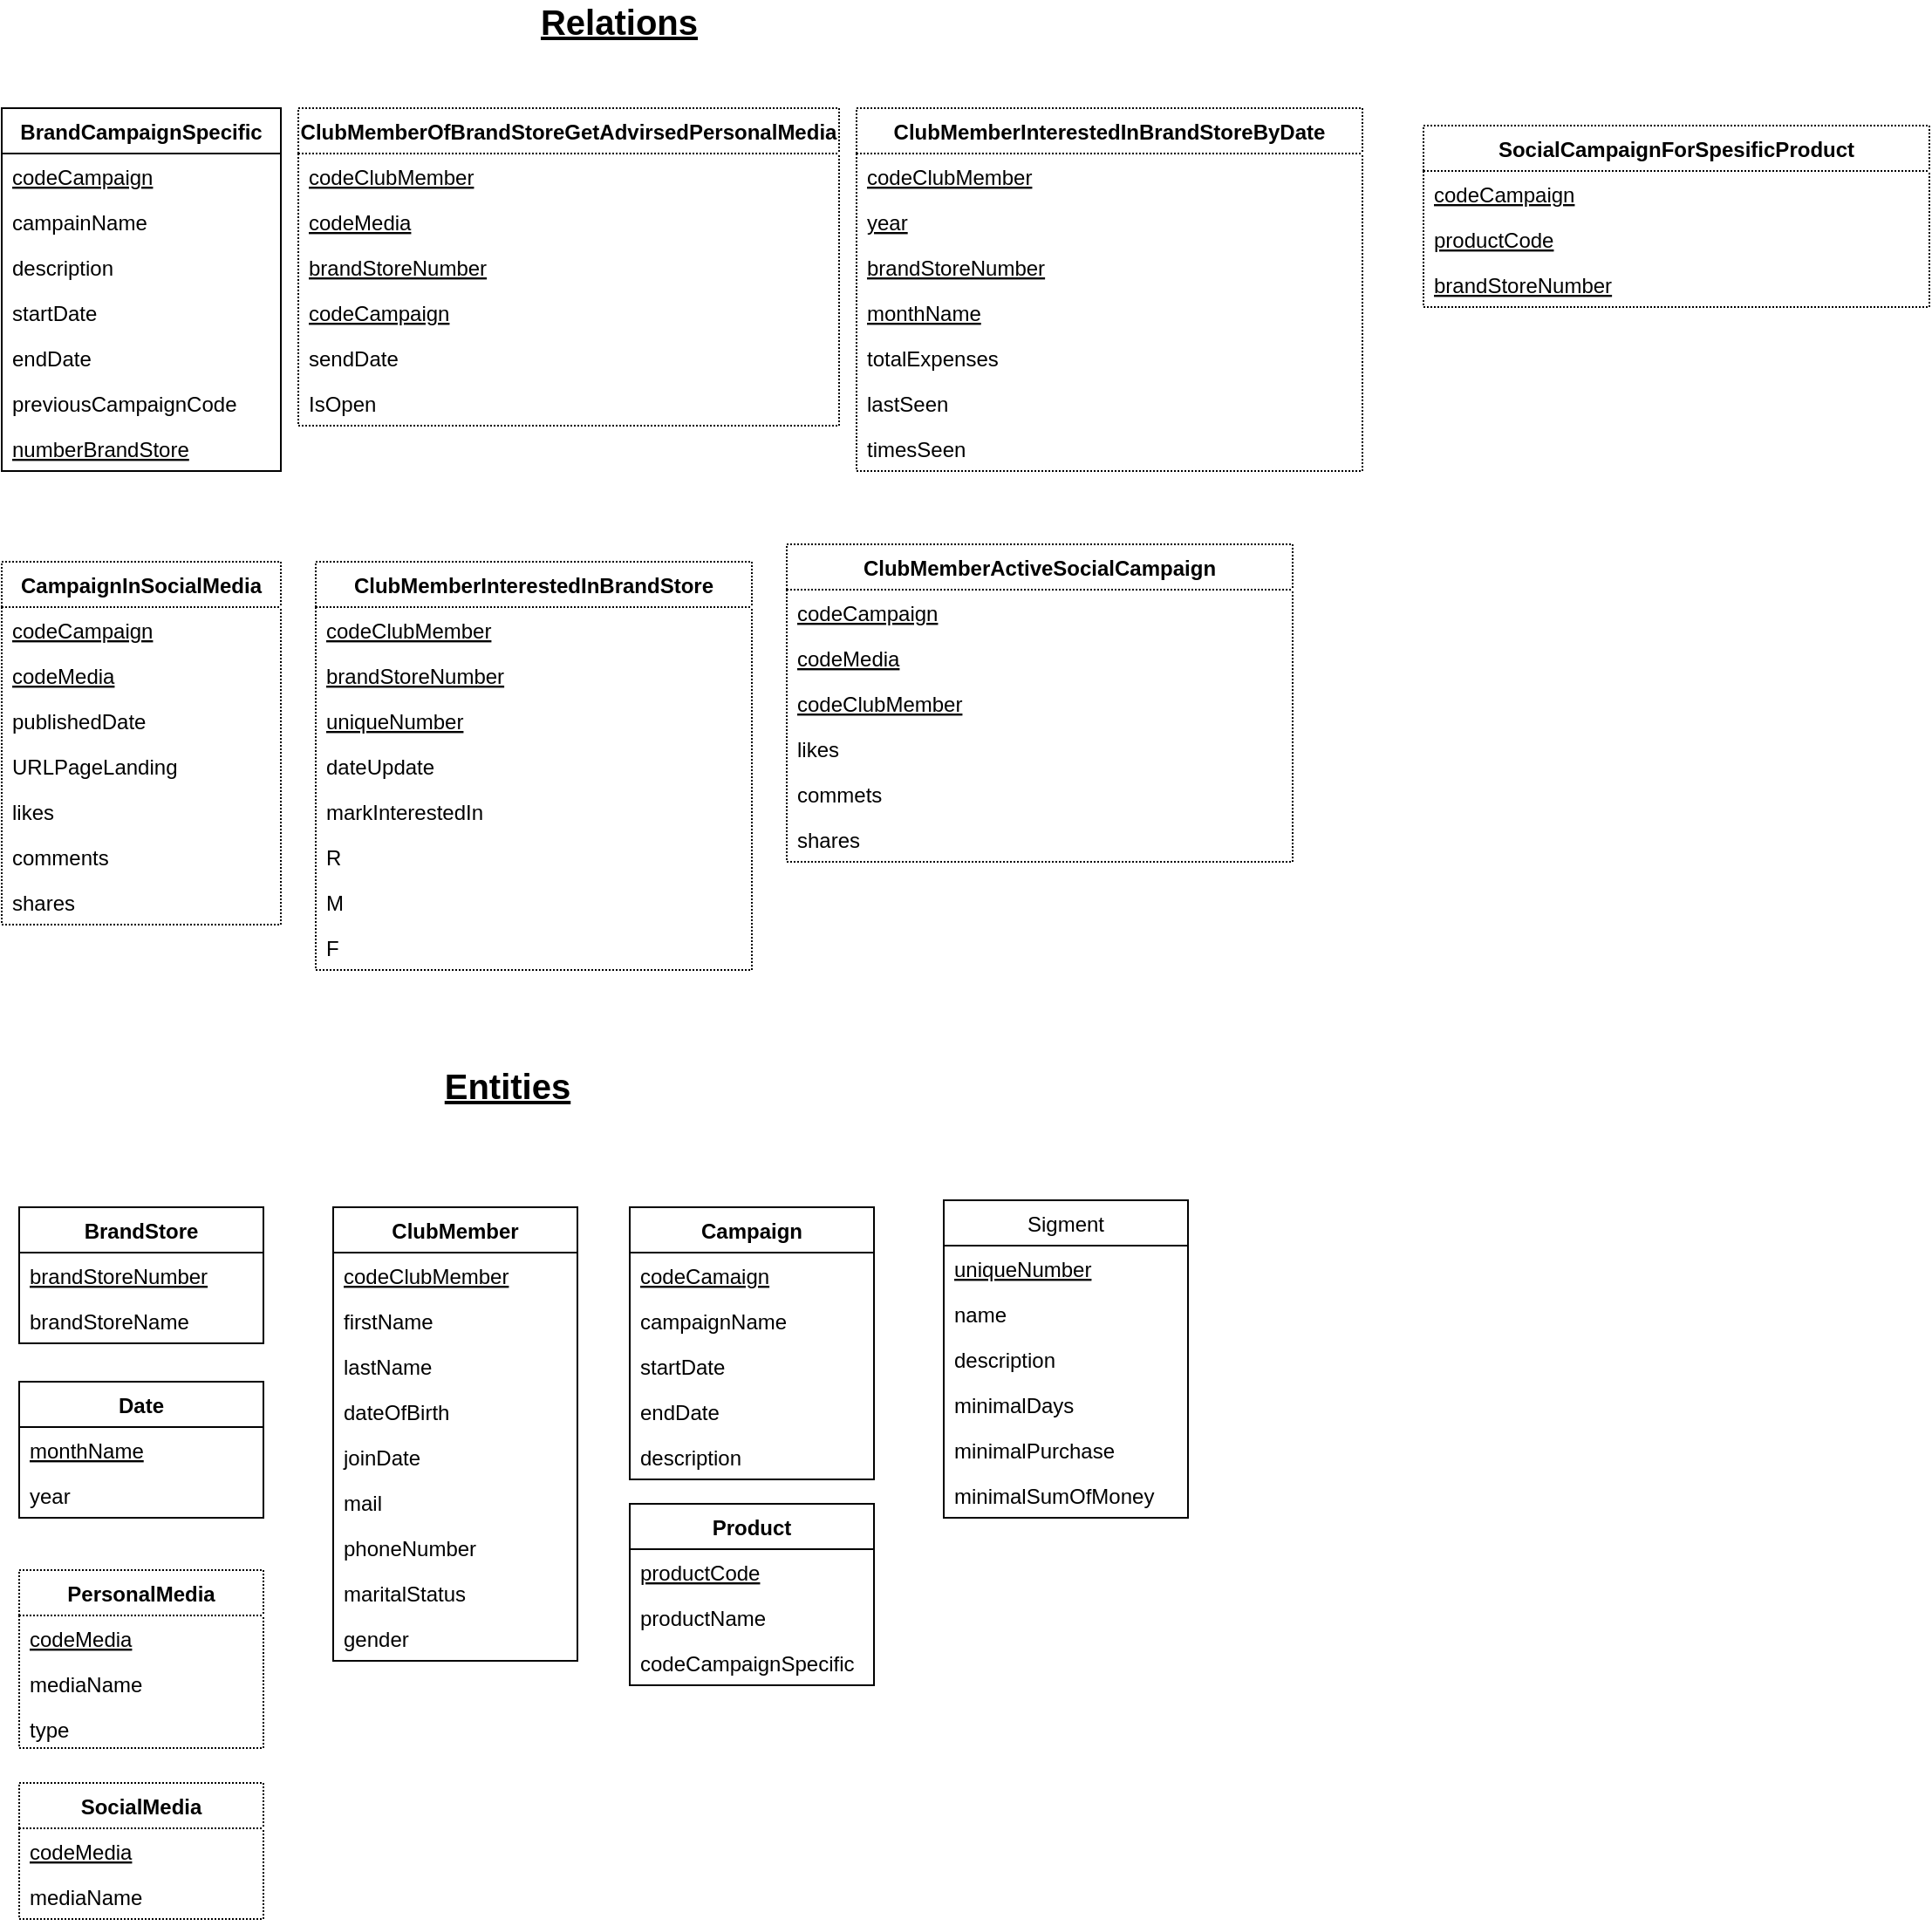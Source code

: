 <mxfile version="13.10.2" type="github">
  <diagram id="ZG66Vc0ERhC9Tk7fiMRs" name="Page-1">
    <mxGraphModel dx="1022" dy="404" grid="1" gridSize="10" guides="1" tooltips="1" connect="1" arrows="1" fold="1" page="1" pageScale="1" pageWidth="827" pageHeight="1169" math="0" shadow="0">
      <root>
        <mxCell id="0" />
        <mxCell id="1" parent="0" />
        <mxCell id="dx-kTDNFEH0jn1T8rNep-1" value="BrandCampaignSpecific" style="swimlane;fontStyle=1;align=center;verticalAlign=top;childLayout=stackLayout;horizontal=1;startSize=26;horizontalStack=0;resizeParent=1;resizeParentMax=0;resizeLast=0;collapsible=1;marginBottom=0;" parent="1" vertex="1">
          <mxGeometry x="60" y="90" width="160" height="208" as="geometry" />
        </mxCell>
        <mxCell id="dx-kTDNFEH0jn1T8rNep-6" value="codeCampaign" style="text;strokeColor=none;fillColor=none;align=left;verticalAlign=top;spacingLeft=4;spacingRight=4;overflow=hidden;rotatable=0;points=[[0,0.5],[1,0.5]];portConstraint=eastwest;fontStyle=4" parent="dx-kTDNFEH0jn1T8rNep-1" vertex="1">
          <mxGeometry y="26" width="160" height="26" as="geometry" />
        </mxCell>
        <mxCell id="dx-kTDNFEH0jn1T8rNep-7" value="campainName" style="text;strokeColor=none;fillColor=none;align=left;verticalAlign=top;spacingLeft=4;spacingRight=4;overflow=hidden;rotatable=0;points=[[0,0.5],[1,0.5]];portConstraint=eastwest;" parent="dx-kTDNFEH0jn1T8rNep-1" vertex="1">
          <mxGeometry y="52" width="160" height="26" as="geometry" />
        </mxCell>
        <mxCell id="dx-kTDNFEH0jn1T8rNep-8" value="description" style="text;strokeColor=none;fillColor=none;align=left;verticalAlign=top;spacingLeft=4;spacingRight=4;overflow=hidden;rotatable=0;points=[[0,0.5],[1,0.5]];portConstraint=eastwest;" parent="dx-kTDNFEH0jn1T8rNep-1" vertex="1">
          <mxGeometry y="78" width="160" height="26" as="geometry" />
        </mxCell>
        <mxCell id="dx-kTDNFEH0jn1T8rNep-9" value="startDate" style="text;strokeColor=none;fillColor=none;align=left;verticalAlign=top;spacingLeft=4;spacingRight=4;overflow=hidden;rotatable=0;points=[[0,0.5],[1,0.5]];portConstraint=eastwest;" parent="dx-kTDNFEH0jn1T8rNep-1" vertex="1">
          <mxGeometry y="104" width="160" height="26" as="geometry" />
        </mxCell>
        <mxCell id="dx-kTDNFEH0jn1T8rNep-10" value="endDate" style="text;strokeColor=none;fillColor=none;align=left;verticalAlign=top;spacingLeft=4;spacingRight=4;overflow=hidden;rotatable=0;points=[[0,0.5],[1,0.5]];portConstraint=eastwest;" parent="dx-kTDNFEH0jn1T8rNep-1" vertex="1">
          <mxGeometry y="130" width="160" height="26" as="geometry" />
        </mxCell>
        <mxCell id="dx-kTDNFEH0jn1T8rNep-11" value="previousCampaignCode" style="text;strokeColor=none;fillColor=none;align=left;verticalAlign=top;spacingLeft=4;spacingRight=4;overflow=hidden;rotatable=0;points=[[0,0.5],[1,0.5]];portConstraint=eastwest;" parent="dx-kTDNFEH0jn1T8rNep-1" vertex="1">
          <mxGeometry y="156" width="160" height="26" as="geometry" />
        </mxCell>
        <mxCell id="dx-kTDNFEH0jn1T8rNep-19" value="numberBrandStore" style="text;strokeColor=none;fillColor=none;align=left;verticalAlign=top;spacingLeft=4;spacingRight=4;overflow=hidden;rotatable=0;points=[[0,0.5],[1,0.5]];portConstraint=eastwest;fontStyle=4" parent="dx-kTDNFEH0jn1T8rNep-1" vertex="1">
          <mxGeometry y="182" width="160" height="26" as="geometry" />
        </mxCell>
        <mxCell id="dx-kTDNFEH0jn1T8rNep-5" value="&lt;font style=&quot;font-size: 20px&quot;&gt;&lt;u&gt;&lt;b&gt;Relations&lt;br&gt;&lt;/b&gt;&lt;/u&gt;&lt;/font&gt;" style="text;html=1;strokeColor=none;fillColor=none;align=center;verticalAlign=middle;whiteSpace=wrap;rounded=0;" parent="1" vertex="1">
          <mxGeometry x="394" y="30" width="40" height="20" as="geometry" />
        </mxCell>
        <mxCell id="dx-kTDNFEH0jn1T8rNep-20" value="ClubMemberOfBrandStoreGetAdvirsedPersonalMedia" style="swimlane;fontStyle=1;align=center;verticalAlign=top;childLayout=stackLayout;horizontal=1;startSize=26;horizontalStack=0;resizeParent=1;resizeParentMax=0;resizeLast=0;collapsible=1;marginBottom=0;dashed=1;dashPattern=1 1;" parent="1" vertex="1">
          <mxGeometry x="230" y="90" width="310" height="182" as="geometry" />
        </mxCell>
        <mxCell id="dx-kTDNFEH0jn1T8rNep-21" value="codeClubMember" style="text;strokeColor=none;fillColor=none;align=left;verticalAlign=top;spacingLeft=4;spacingRight=4;overflow=hidden;rotatable=0;points=[[0,0.5],[1,0.5]];portConstraint=eastwest;fontStyle=4" parent="dx-kTDNFEH0jn1T8rNep-20" vertex="1">
          <mxGeometry y="26" width="310" height="26" as="geometry" />
        </mxCell>
        <mxCell id="dx-kTDNFEH0jn1T8rNep-23" value="codeMedia" style="text;strokeColor=none;fillColor=none;align=left;verticalAlign=top;spacingLeft=4;spacingRight=4;overflow=hidden;rotatable=0;points=[[0,0.5],[1,0.5]];portConstraint=eastwest;fontStyle=4" parent="dx-kTDNFEH0jn1T8rNep-20" vertex="1">
          <mxGeometry y="52" width="310" height="26" as="geometry" />
        </mxCell>
        <mxCell id="dx-kTDNFEH0jn1T8rNep-24" value="brandStoreNumber" style="text;strokeColor=none;fillColor=none;align=left;verticalAlign=top;spacingLeft=4;spacingRight=4;overflow=hidden;rotatable=0;points=[[0,0.5],[1,0.5]];portConstraint=eastwest;fontStyle=4" parent="dx-kTDNFEH0jn1T8rNep-20" vertex="1">
          <mxGeometry y="78" width="310" height="26" as="geometry" />
        </mxCell>
        <mxCell id="dx-kTDNFEH0jn1T8rNep-25" value="codeCampaign" style="text;strokeColor=none;fillColor=none;align=left;verticalAlign=top;spacingLeft=4;spacingRight=4;overflow=hidden;rotatable=0;points=[[0,0.5],[1,0.5]];portConstraint=eastwest;fontStyle=4" parent="dx-kTDNFEH0jn1T8rNep-20" vertex="1">
          <mxGeometry y="104" width="310" height="26" as="geometry" />
        </mxCell>
        <mxCell id="dx-kTDNFEH0jn1T8rNep-32" value="sendDate" style="text;strokeColor=none;fillColor=none;align=left;verticalAlign=top;spacingLeft=4;spacingRight=4;overflow=hidden;rotatable=0;points=[[0,0.5],[1,0.5]];portConstraint=eastwest;fontStyle=0" parent="dx-kTDNFEH0jn1T8rNep-20" vertex="1">
          <mxGeometry y="130" width="310" height="26" as="geometry" />
        </mxCell>
        <mxCell id="dx-kTDNFEH0jn1T8rNep-33" value="IsOpen" style="text;strokeColor=none;fillColor=none;align=left;verticalAlign=top;spacingLeft=4;spacingRight=4;overflow=hidden;rotatable=0;points=[[0,0.5],[1,0.5]];portConstraint=eastwest;fontStyle=0" parent="dx-kTDNFEH0jn1T8rNep-20" vertex="1">
          <mxGeometry y="156" width="310" height="26" as="geometry" />
        </mxCell>
        <mxCell id="dx-kTDNFEH0jn1T8rNep-34" value="ClubMemberInterestedInBrandStoreByDate" style="swimlane;fontStyle=1;align=center;verticalAlign=top;childLayout=stackLayout;horizontal=1;startSize=26;horizontalStack=0;resizeParent=1;resizeParentMax=0;resizeLast=0;collapsible=1;marginBottom=0;dashed=1;dashPattern=1 1;" parent="1" vertex="1">
          <mxGeometry x="550" y="90" width="290" height="208" as="geometry" />
        </mxCell>
        <mxCell id="dx-kTDNFEH0jn1T8rNep-35" value="codeClubMember" style="text;strokeColor=none;fillColor=none;align=left;verticalAlign=top;spacingLeft=4;spacingRight=4;overflow=hidden;rotatable=0;points=[[0,0.5],[1,0.5]];portConstraint=eastwest;fontStyle=4" parent="dx-kTDNFEH0jn1T8rNep-34" vertex="1">
          <mxGeometry y="26" width="290" height="26" as="geometry" />
        </mxCell>
        <mxCell id="dx-kTDNFEH0jn1T8rNep-37" value="year" style="text;strokeColor=none;fillColor=none;align=left;verticalAlign=top;spacingLeft=4;spacingRight=4;overflow=hidden;rotatable=0;points=[[0,0.5],[1,0.5]];portConstraint=eastwest;fontStyle=4" parent="dx-kTDNFEH0jn1T8rNep-34" vertex="1">
          <mxGeometry y="52" width="290" height="26" as="geometry" />
        </mxCell>
        <mxCell id="dx-kTDNFEH0jn1T8rNep-38" value="brandStoreNumber" style="text;strokeColor=none;fillColor=none;align=left;verticalAlign=top;spacingLeft=4;spacingRight=4;overflow=hidden;rotatable=0;points=[[0,0.5],[1,0.5]];portConstraint=eastwest;fontStyle=4" parent="dx-kTDNFEH0jn1T8rNep-34" vertex="1">
          <mxGeometry y="78" width="290" height="26" as="geometry" />
        </mxCell>
        <mxCell id="dx-kTDNFEH0jn1T8rNep-40" value="monthName" style="text;strokeColor=none;fillColor=none;align=left;verticalAlign=top;spacingLeft=4;spacingRight=4;overflow=hidden;rotatable=0;points=[[0,0.5],[1,0.5]];portConstraint=eastwest;fontStyle=4" parent="dx-kTDNFEH0jn1T8rNep-34" vertex="1">
          <mxGeometry y="104" width="290" height="26" as="geometry" />
        </mxCell>
        <mxCell id="dx-kTDNFEH0jn1T8rNep-42" value="totalExpenses" style="text;strokeColor=none;fillColor=none;align=left;verticalAlign=top;spacingLeft=4;spacingRight=4;overflow=hidden;rotatable=0;points=[[0,0.5],[1,0.5]];portConstraint=eastwest;fontStyle=0" parent="dx-kTDNFEH0jn1T8rNep-34" vertex="1">
          <mxGeometry y="130" width="290" height="26" as="geometry" />
        </mxCell>
        <mxCell id="dx-kTDNFEH0jn1T8rNep-43" value="lastSeen" style="text;strokeColor=none;fillColor=none;align=left;verticalAlign=top;spacingLeft=4;spacingRight=4;overflow=hidden;rotatable=0;points=[[0,0.5],[1,0.5]];portConstraint=eastwest;fontStyle=0" parent="dx-kTDNFEH0jn1T8rNep-34" vertex="1">
          <mxGeometry y="156" width="290" height="26" as="geometry" />
        </mxCell>
        <mxCell id="dx-kTDNFEH0jn1T8rNep-44" value="timesSeen" style="text;strokeColor=none;fillColor=none;align=left;verticalAlign=top;spacingLeft=4;spacingRight=4;overflow=hidden;rotatable=0;points=[[0,0.5],[1,0.5]];portConstraint=eastwest;fontStyle=0" parent="dx-kTDNFEH0jn1T8rNep-34" vertex="1">
          <mxGeometry y="182" width="290" height="26" as="geometry" />
        </mxCell>
        <mxCell id="dx-kTDNFEH0jn1T8rNep-45" value="CampaignInSocialMedia" style="swimlane;fontStyle=1;align=center;verticalAlign=top;childLayout=stackLayout;horizontal=1;startSize=26;horizontalStack=0;resizeParent=1;resizeParentMax=0;resizeLast=0;collapsible=1;marginBottom=0;dashed=1;dashPattern=1 1;" parent="1" vertex="1">
          <mxGeometry x="60" y="350" width="160" height="208" as="geometry" />
        </mxCell>
        <mxCell id="dx-kTDNFEH0jn1T8rNep-46" value="codeCampaign" style="text;strokeColor=none;fillColor=none;align=left;verticalAlign=top;spacingLeft=4;spacingRight=4;overflow=hidden;rotatable=0;points=[[0,0.5],[1,0.5]];portConstraint=eastwest;fontStyle=4" parent="dx-kTDNFEH0jn1T8rNep-45" vertex="1">
          <mxGeometry y="26" width="160" height="26" as="geometry" />
        </mxCell>
        <mxCell id="dx-kTDNFEH0jn1T8rNep-48" value="codeMedia" style="text;strokeColor=none;fillColor=none;align=left;verticalAlign=top;spacingLeft=4;spacingRight=4;overflow=hidden;rotatable=0;points=[[0,0.5],[1,0.5]];portConstraint=eastwest;fontStyle=4" parent="dx-kTDNFEH0jn1T8rNep-45" vertex="1">
          <mxGeometry y="52" width="160" height="26" as="geometry" />
        </mxCell>
        <mxCell id="dx-kTDNFEH0jn1T8rNep-49" value="publishedDate" style="text;strokeColor=none;fillColor=none;align=left;verticalAlign=top;spacingLeft=4;spacingRight=4;overflow=hidden;rotatable=0;points=[[0,0.5],[1,0.5]];portConstraint=eastwest;fontStyle=0" parent="dx-kTDNFEH0jn1T8rNep-45" vertex="1">
          <mxGeometry y="78" width="160" height="26" as="geometry" />
        </mxCell>
        <mxCell id="dx-kTDNFEH0jn1T8rNep-50" value="URLPageLanding" style="text;strokeColor=none;fillColor=none;align=left;verticalAlign=top;spacingLeft=4;spacingRight=4;overflow=hidden;rotatable=0;points=[[0,0.5],[1,0.5]];portConstraint=eastwest;fontStyle=0" parent="dx-kTDNFEH0jn1T8rNep-45" vertex="1">
          <mxGeometry y="104" width="160" height="26" as="geometry" />
        </mxCell>
        <mxCell id="dx-kTDNFEH0jn1T8rNep-51" value="likes" style="text;strokeColor=none;fillColor=none;align=left;verticalAlign=top;spacingLeft=4;spacingRight=4;overflow=hidden;rotatable=0;points=[[0,0.5],[1,0.5]];portConstraint=eastwest;fontStyle=0" parent="dx-kTDNFEH0jn1T8rNep-45" vertex="1">
          <mxGeometry y="130" width="160" height="26" as="geometry" />
        </mxCell>
        <mxCell id="dx-kTDNFEH0jn1T8rNep-52" value="comments" style="text;strokeColor=none;fillColor=none;align=left;verticalAlign=top;spacingLeft=4;spacingRight=4;overflow=hidden;rotatable=0;points=[[0,0.5],[1,0.5]];portConstraint=eastwest;fontStyle=0" parent="dx-kTDNFEH0jn1T8rNep-45" vertex="1">
          <mxGeometry y="156" width="160" height="26" as="geometry" />
        </mxCell>
        <mxCell id="dx-kTDNFEH0jn1T8rNep-53" value="shares" style="text;strokeColor=none;fillColor=none;align=left;verticalAlign=top;spacingLeft=4;spacingRight=4;overflow=hidden;rotatable=0;points=[[0,0.5],[1,0.5]];portConstraint=eastwest;fontStyle=0" parent="dx-kTDNFEH0jn1T8rNep-45" vertex="1">
          <mxGeometry y="182" width="160" height="26" as="geometry" />
        </mxCell>
        <mxCell id="dx-kTDNFEH0jn1T8rNep-54" value="ClubMemberInterestedInBrandStore" style="swimlane;fontStyle=1;align=center;verticalAlign=top;childLayout=stackLayout;horizontal=1;startSize=26;horizontalStack=0;resizeParent=1;resizeParentMax=0;resizeLast=0;collapsible=1;marginBottom=0;dashed=1;dashPattern=1 1;" parent="1" vertex="1">
          <mxGeometry x="240" y="350" width="250" height="234" as="geometry" />
        </mxCell>
        <mxCell id="dx-kTDNFEH0jn1T8rNep-55" value="codeClubMember" style="text;strokeColor=none;fillColor=none;align=left;verticalAlign=top;spacingLeft=4;spacingRight=4;overflow=hidden;rotatable=0;points=[[0,0.5],[1,0.5]];portConstraint=eastwest;fontStyle=4" parent="dx-kTDNFEH0jn1T8rNep-54" vertex="1">
          <mxGeometry y="26" width="250" height="26" as="geometry" />
        </mxCell>
        <mxCell id="dx-kTDNFEH0jn1T8rNep-57" value="brandStoreNumber" style="text;strokeColor=none;fillColor=none;align=left;verticalAlign=top;spacingLeft=4;spacingRight=4;overflow=hidden;rotatable=0;points=[[0,0.5],[1,0.5]];portConstraint=eastwest;fontStyle=4" parent="dx-kTDNFEH0jn1T8rNep-54" vertex="1">
          <mxGeometry y="52" width="250" height="26" as="geometry" />
        </mxCell>
        <mxCell id="dx-kTDNFEH0jn1T8rNep-58" value="uniqueNumber" style="text;strokeColor=none;fillColor=none;align=left;verticalAlign=top;spacingLeft=4;spacingRight=4;overflow=hidden;rotatable=0;points=[[0,0.5],[1,0.5]];portConstraint=eastwest;fontStyle=4" parent="dx-kTDNFEH0jn1T8rNep-54" vertex="1">
          <mxGeometry y="78" width="250" height="26" as="geometry" />
        </mxCell>
        <mxCell id="dx-kTDNFEH0jn1T8rNep-59" value="dateUpdate" style="text;strokeColor=none;fillColor=none;align=left;verticalAlign=top;spacingLeft=4;spacingRight=4;overflow=hidden;rotatable=0;points=[[0,0.5],[1,0.5]];portConstraint=eastwest;" parent="dx-kTDNFEH0jn1T8rNep-54" vertex="1">
          <mxGeometry y="104" width="250" height="26" as="geometry" />
        </mxCell>
        <mxCell id="dx-kTDNFEH0jn1T8rNep-60" value="markInterestedIn" style="text;strokeColor=none;fillColor=none;align=left;verticalAlign=top;spacingLeft=4;spacingRight=4;overflow=hidden;rotatable=0;points=[[0,0.5],[1,0.5]];portConstraint=eastwest;" parent="dx-kTDNFEH0jn1T8rNep-54" vertex="1">
          <mxGeometry y="130" width="250" height="26" as="geometry" />
        </mxCell>
        <mxCell id="dx-kTDNFEH0jn1T8rNep-61" value="R" style="text;strokeColor=none;fillColor=none;align=left;verticalAlign=top;spacingLeft=4;spacingRight=4;overflow=hidden;rotatable=0;points=[[0,0.5],[1,0.5]];portConstraint=eastwest;" parent="dx-kTDNFEH0jn1T8rNep-54" vertex="1">
          <mxGeometry y="156" width="250" height="26" as="geometry" />
        </mxCell>
        <mxCell id="dx-kTDNFEH0jn1T8rNep-62" value="M" style="text;strokeColor=none;fillColor=none;align=left;verticalAlign=top;spacingLeft=4;spacingRight=4;overflow=hidden;rotatable=0;points=[[0,0.5],[1,0.5]];portConstraint=eastwest;" parent="dx-kTDNFEH0jn1T8rNep-54" vertex="1">
          <mxGeometry y="182" width="250" height="26" as="geometry" />
        </mxCell>
        <mxCell id="dx-kTDNFEH0jn1T8rNep-63" value="F" style="text;strokeColor=none;fillColor=none;align=left;verticalAlign=top;spacingLeft=4;spacingRight=4;overflow=hidden;rotatable=0;points=[[0,0.5],[1,0.5]];portConstraint=eastwest;" parent="dx-kTDNFEH0jn1T8rNep-54" vertex="1">
          <mxGeometry y="208" width="250" height="26" as="geometry" />
        </mxCell>
        <mxCell id="dx-kTDNFEH0jn1T8rNep-64" value="ClubMemberActiveSocialCampaign" style="swimlane;fontStyle=1;align=center;verticalAlign=top;childLayout=stackLayout;horizontal=1;startSize=26;horizontalStack=0;resizeParent=1;resizeParentMax=0;resizeLast=0;collapsible=1;marginBottom=0;dashed=1;dashPattern=1 1;" parent="1" vertex="1">
          <mxGeometry x="510" y="340" width="290" height="182" as="geometry" />
        </mxCell>
        <mxCell id="dx-kTDNFEH0jn1T8rNep-65" value="codeCampaign" style="text;strokeColor=none;fillColor=none;align=left;verticalAlign=top;spacingLeft=4;spacingRight=4;overflow=hidden;rotatable=0;points=[[0,0.5],[1,0.5]];portConstraint=eastwest;fontStyle=4" parent="dx-kTDNFEH0jn1T8rNep-64" vertex="1">
          <mxGeometry y="26" width="290" height="26" as="geometry" />
        </mxCell>
        <mxCell id="dx-kTDNFEH0jn1T8rNep-67" value="codeMedia" style="text;strokeColor=none;fillColor=none;align=left;verticalAlign=top;spacingLeft=4;spacingRight=4;overflow=hidden;rotatable=0;points=[[0,0.5],[1,0.5]];portConstraint=eastwest;fontStyle=4" parent="dx-kTDNFEH0jn1T8rNep-64" vertex="1">
          <mxGeometry y="52" width="290" height="26" as="geometry" />
        </mxCell>
        <mxCell id="dx-kTDNFEH0jn1T8rNep-68" value="codeClubMember" style="text;strokeColor=none;fillColor=none;align=left;verticalAlign=top;spacingLeft=4;spacingRight=4;overflow=hidden;rotatable=0;points=[[0,0.5],[1,0.5]];portConstraint=eastwest;fontStyle=4" parent="dx-kTDNFEH0jn1T8rNep-64" vertex="1">
          <mxGeometry y="78" width="290" height="26" as="geometry" />
        </mxCell>
        <mxCell id="dx-kTDNFEH0jn1T8rNep-69" value="likes" style="text;strokeColor=none;fillColor=none;align=left;verticalAlign=top;spacingLeft=4;spacingRight=4;overflow=hidden;rotatable=0;points=[[0,0.5],[1,0.5]];portConstraint=eastwest;" parent="dx-kTDNFEH0jn1T8rNep-64" vertex="1">
          <mxGeometry y="104" width="290" height="26" as="geometry" />
        </mxCell>
        <mxCell id="dx-kTDNFEH0jn1T8rNep-70" value="commets" style="text;strokeColor=none;fillColor=none;align=left;verticalAlign=top;spacingLeft=4;spacingRight=4;overflow=hidden;rotatable=0;points=[[0,0.5],[1,0.5]];portConstraint=eastwest;" parent="dx-kTDNFEH0jn1T8rNep-64" vertex="1">
          <mxGeometry y="130" width="290" height="26" as="geometry" />
        </mxCell>
        <mxCell id="dx-kTDNFEH0jn1T8rNep-71" value="shares" style="text;strokeColor=none;fillColor=none;align=left;verticalAlign=top;spacingLeft=4;spacingRight=4;overflow=hidden;rotatable=0;points=[[0,0.5],[1,0.5]];portConstraint=eastwest;" parent="dx-kTDNFEH0jn1T8rNep-64" vertex="1">
          <mxGeometry y="156" width="290" height="26" as="geometry" />
        </mxCell>
        <mxCell id="dx-kTDNFEH0jn1T8rNep-72" value="&lt;font style=&quot;font-size: 20px&quot;&gt;&lt;u&gt;&lt;b&gt;Entities&lt;br&gt;&lt;/b&gt;&lt;/u&gt;&lt;/font&gt;" style="text;html=1;strokeColor=none;fillColor=none;align=center;verticalAlign=middle;whiteSpace=wrap;rounded=0;dashed=1;dashPattern=1 1;" parent="1" vertex="1">
          <mxGeometry x="330" y="640" width="40" height="20" as="geometry" />
        </mxCell>
        <mxCell id="dx-kTDNFEH0jn1T8rNep-77" value="BrandStore" style="swimlane;fontStyle=1;childLayout=stackLayout;horizontal=1;startSize=26;fillColor=none;horizontalStack=0;resizeParent=1;resizeParentMax=0;resizeLast=0;collapsible=1;marginBottom=0;" parent="1" vertex="1">
          <mxGeometry x="70" y="720" width="140" height="78" as="geometry" />
        </mxCell>
        <mxCell id="dx-kTDNFEH0jn1T8rNep-78" value="brandStoreNumber" style="text;strokeColor=none;fillColor=none;align=left;verticalAlign=top;spacingLeft=4;spacingRight=4;overflow=hidden;rotatable=0;points=[[0,0.5],[1,0.5]];portConstraint=eastwest;fontStyle=4" parent="dx-kTDNFEH0jn1T8rNep-77" vertex="1">
          <mxGeometry y="26" width="140" height="26" as="geometry" />
        </mxCell>
        <mxCell id="dx-kTDNFEH0jn1T8rNep-79" value="brandStoreName" style="text;strokeColor=none;fillColor=none;align=left;verticalAlign=top;spacingLeft=4;spacingRight=4;overflow=hidden;rotatable=0;points=[[0,0.5],[1,0.5]];portConstraint=eastwest;" parent="dx-kTDNFEH0jn1T8rNep-77" vertex="1">
          <mxGeometry y="52" width="140" height="26" as="geometry" />
        </mxCell>
        <mxCell id="dx-kTDNFEH0jn1T8rNep-80" value="ClubMember" style="swimlane;fontStyle=1;childLayout=stackLayout;horizontal=1;startSize=26;fillColor=none;horizontalStack=0;resizeParent=1;resizeParentMax=0;resizeLast=0;collapsible=1;marginBottom=0;" parent="1" vertex="1">
          <mxGeometry x="250" y="720" width="140" height="260" as="geometry" />
        </mxCell>
        <mxCell id="dx-kTDNFEH0jn1T8rNep-81" value="codeClubMember" style="text;strokeColor=none;fillColor=none;align=left;verticalAlign=top;spacingLeft=4;spacingRight=4;overflow=hidden;rotatable=0;points=[[0,0.5],[1,0.5]];portConstraint=eastwest;fontStyle=4" parent="dx-kTDNFEH0jn1T8rNep-80" vertex="1">
          <mxGeometry y="26" width="140" height="26" as="geometry" />
        </mxCell>
        <mxCell id="dx-kTDNFEH0jn1T8rNep-82" value="firstName" style="text;strokeColor=none;fillColor=none;align=left;verticalAlign=top;spacingLeft=4;spacingRight=4;overflow=hidden;rotatable=0;points=[[0,0.5],[1,0.5]];portConstraint=eastwest;" parent="dx-kTDNFEH0jn1T8rNep-80" vertex="1">
          <mxGeometry y="52" width="140" height="26" as="geometry" />
        </mxCell>
        <mxCell id="dx-kTDNFEH0jn1T8rNep-83" value="lastName" style="text;strokeColor=none;fillColor=none;align=left;verticalAlign=top;spacingLeft=4;spacingRight=4;overflow=hidden;rotatable=0;points=[[0,0.5],[1,0.5]];portConstraint=eastwest;" parent="dx-kTDNFEH0jn1T8rNep-80" vertex="1">
          <mxGeometry y="78" width="140" height="26" as="geometry" />
        </mxCell>
        <mxCell id="dx-kTDNFEH0jn1T8rNep-84" value="dateOfBirth" style="text;strokeColor=none;fillColor=none;align=left;verticalAlign=top;spacingLeft=4;spacingRight=4;overflow=hidden;rotatable=0;points=[[0,0.5],[1,0.5]];portConstraint=eastwest;" parent="dx-kTDNFEH0jn1T8rNep-80" vertex="1">
          <mxGeometry y="104" width="140" height="26" as="geometry" />
        </mxCell>
        <mxCell id="dx-kTDNFEH0jn1T8rNep-85" value="joinDate" style="text;strokeColor=none;fillColor=none;align=left;verticalAlign=top;spacingLeft=4;spacingRight=4;overflow=hidden;rotatable=0;points=[[0,0.5],[1,0.5]];portConstraint=eastwest;" parent="dx-kTDNFEH0jn1T8rNep-80" vertex="1">
          <mxGeometry y="130" width="140" height="26" as="geometry" />
        </mxCell>
        <mxCell id="dx-kTDNFEH0jn1T8rNep-86" value="mail" style="text;strokeColor=none;fillColor=none;align=left;verticalAlign=top;spacingLeft=4;spacingRight=4;overflow=hidden;rotatable=0;points=[[0,0.5],[1,0.5]];portConstraint=eastwest;" parent="dx-kTDNFEH0jn1T8rNep-80" vertex="1">
          <mxGeometry y="156" width="140" height="26" as="geometry" />
        </mxCell>
        <mxCell id="dx-kTDNFEH0jn1T8rNep-87" value="phoneNumber" style="text;strokeColor=none;fillColor=none;align=left;verticalAlign=top;spacingLeft=4;spacingRight=4;overflow=hidden;rotatable=0;points=[[0,0.5],[1,0.5]];portConstraint=eastwest;" parent="dx-kTDNFEH0jn1T8rNep-80" vertex="1">
          <mxGeometry y="182" width="140" height="26" as="geometry" />
        </mxCell>
        <mxCell id="dx-kTDNFEH0jn1T8rNep-88" value="maritalStatus" style="text;strokeColor=none;fillColor=none;align=left;verticalAlign=top;spacingLeft=4;spacingRight=4;overflow=hidden;rotatable=0;points=[[0,0.5],[1,0.5]];portConstraint=eastwest;" parent="dx-kTDNFEH0jn1T8rNep-80" vertex="1">
          <mxGeometry y="208" width="140" height="26" as="geometry" />
        </mxCell>
        <mxCell id="dx-kTDNFEH0jn1T8rNep-89" value="gender" style="text;strokeColor=none;fillColor=none;align=left;verticalAlign=top;spacingLeft=4;spacingRight=4;overflow=hidden;rotatable=0;points=[[0,0.5],[1,0.5]];portConstraint=eastwest;" parent="dx-kTDNFEH0jn1T8rNep-80" vertex="1">
          <mxGeometry y="234" width="140" height="26" as="geometry" />
        </mxCell>
        <mxCell id="dx-kTDNFEH0jn1T8rNep-90" value="Date" style="swimlane;fontStyle=1;childLayout=stackLayout;horizontal=1;startSize=26;fillColor=none;horizontalStack=0;resizeParent=1;resizeParentMax=0;resizeLast=0;collapsible=1;marginBottom=0;" parent="1" vertex="1">
          <mxGeometry x="70" y="820" width="140" height="78" as="geometry" />
        </mxCell>
        <mxCell id="dx-kTDNFEH0jn1T8rNep-91" value="monthName" style="text;strokeColor=none;fillColor=none;align=left;verticalAlign=top;spacingLeft=4;spacingRight=4;overflow=hidden;rotatable=0;points=[[0,0.5],[1,0.5]];portConstraint=eastwest;fontStyle=4" parent="dx-kTDNFEH0jn1T8rNep-90" vertex="1">
          <mxGeometry y="26" width="140" height="26" as="geometry" />
        </mxCell>
        <mxCell id="dx-kTDNFEH0jn1T8rNep-92" value="year" style="text;strokeColor=none;fillColor=none;align=left;verticalAlign=top;spacingLeft=4;spacingRight=4;overflow=hidden;rotatable=0;points=[[0,0.5],[1,0.5]];portConstraint=eastwest;fontStyle=0" parent="dx-kTDNFEH0jn1T8rNep-90" vertex="1">
          <mxGeometry y="52" width="140" height="26" as="geometry" />
        </mxCell>
        <mxCell id="dx-kTDNFEH0jn1T8rNep-104" value="Campaign" style="swimlane;fontStyle=1;childLayout=stackLayout;horizontal=1;startSize=26;fillColor=none;horizontalStack=0;resizeParent=1;resizeParentMax=0;resizeLast=0;collapsible=1;marginBottom=0;" parent="1" vertex="1">
          <mxGeometry x="420" y="720" width="140" height="156" as="geometry" />
        </mxCell>
        <mxCell id="dx-kTDNFEH0jn1T8rNep-105" value="codeCamaign" style="text;strokeColor=none;fillColor=none;align=left;verticalAlign=top;spacingLeft=4;spacingRight=4;overflow=hidden;rotatable=0;points=[[0,0.5],[1,0.5]];portConstraint=eastwest;fontStyle=4" parent="dx-kTDNFEH0jn1T8rNep-104" vertex="1">
          <mxGeometry y="26" width="140" height="26" as="geometry" />
        </mxCell>
        <mxCell id="dx-kTDNFEH0jn1T8rNep-106" value="campaignName" style="text;strokeColor=none;fillColor=none;align=left;verticalAlign=top;spacingLeft=4;spacingRight=4;overflow=hidden;rotatable=0;points=[[0,0.5],[1,0.5]];portConstraint=eastwest;" parent="dx-kTDNFEH0jn1T8rNep-104" vertex="1">
          <mxGeometry y="52" width="140" height="26" as="geometry" />
        </mxCell>
        <mxCell id="dx-kTDNFEH0jn1T8rNep-107" value="startDate" style="text;strokeColor=none;fillColor=none;align=left;verticalAlign=top;spacingLeft=4;spacingRight=4;overflow=hidden;rotatable=0;points=[[0,0.5],[1,0.5]];portConstraint=eastwest;" parent="dx-kTDNFEH0jn1T8rNep-104" vertex="1">
          <mxGeometry y="78" width="140" height="26" as="geometry" />
        </mxCell>
        <mxCell id="dx-kTDNFEH0jn1T8rNep-108" value="endDate" style="text;strokeColor=none;fillColor=none;align=left;verticalAlign=top;spacingLeft=4;spacingRight=4;overflow=hidden;rotatable=0;points=[[0,0.5],[1,0.5]];portConstraint=eastwest;" parent="dx-kTDNFEH0jn1T8rNep-104" vertex="1">
          <mxGeometry y="104" width="140" height="26" as="geometry" />
        </mxCell>
        <mxCell id="dx-kTDNFEH0jn1T8rNep-109" value="description" style="text;strokeColor=none;fillColor=none;align=left;verticalAlign=top;spacingLeft=4;spacingRight=4;overflow=hidden;rotatable=0;points=[[0,0.5],[1,0.5]];portConstraint=eastwest;" parent="dx-kTDNFEH0jn1T8rNep-104" vertex="1">
          <mxGeometry y="130" width="140" height="26" as="geometry" />
        </mxCell>
        <mxCell id="dx-kTDNFEH0jn1T8rNep-110" value="PersonalMedia" style="swimlane;fontStyle=1;align=center;verticalAlign=top;childLayout=stackLayout;horizontal=1;startSize=26;horizontalStack=0;resizeParent=1;resizeParentMax=0;resizeLast=0;collapsible=1;marginBottom=0;dashed=1;dashPattern=1 1;" parent="1" vertex="1">
          <mxGeometry x="70" y="928" width="140" height="102" as="geometry" />
        </mxCell>
        <mxCell id="dx-kTDNFEH0jn1T8rNep-111" value="codeMedia" style="text;strokeColor=none;fillColor=none;align=left;verticalAlign=top;spacingLeft=4;spacingRight=4;overflow=hidden;rotatable=0;points=[[0,0.5],[1,0.5]];portConstraint=eastwest;fontStyle=4" parent="dx-kTDNFEH0jn1T8rNep-110" vertex="1">
          <mxGeometry y="26" width="140" height="26" as="geometry" />
        </mxCell>
        <mxCell id="dx-kTDNFEH0jn1T8rNep-113" value="mediaName" style="text;strokeColor=none;fillColor=none;align=left;verticalAlign=top;spacingLeft=4;spacingRight=4;overflow=hidden;rotatable=0;points=[[0,0.5],[1,0.5]];portConstraint=eastwest;" parent="dx-kTDNFEH0jn1T8rNep-110" vertex="1">
          <mxGeometry y="52" width="140" height="26" as="geometry" />
        </mxCell>
        <mxCell id="dx-kTDNFEH0jn1T8rNep-114" value="type" style="text;strokeColor=none;fillColor=none;align=left;verticalAlign=top;spacingLeft=4;spacingRight=4;overflow=hidden;rotatable=0;points=[[0,0.5],[1,0.5]];portConstraint=eastwest;" parent="dx-kTDNFEH0jn1T8rNep-110" vertex="1">
          <mxGeometry y="78" width="140" height="24" as="geometry" />
        </mxCell>
        <mxCell id="dx-kTDNFEH0jn1T8rNep-115" value="SocialMedia" style="swimlane;fontStyle=1;align=center;verticalAlign=top;childLayout=stackLayout;horizontal=1;startSize=26;horizontalStack=0;resizeParent=1;resizeParentMax=0;resizeLast=0;collapsible=1;marginBottom=0;dashed=1;dashPattern=1 1;" parent="1" vertex="1">
          <mxGeometry x="70" y="1050" width="140" height="78" as="geometry" />
        </mxCell>
        <mxCell id="dx-kTDNFEH0jn1T8rNep-116" value="codeMedia" style="text;strokeColor=none;fillColor=none;align=left;verticalAlign=top;spacingLeft=4;spacingRight=4;overflow=hidden;rotatable=0;points=[[0,0.5],[1,0.5]];portConstraint=eastwest;fontStyle=4" parent="dx-kTDNFEH0jn1T8rNep-115" vertex="1">
          <mxGeometry y="26" width="140" height="26" as="geometry" />
        </mxCell>
        <mxCell id="dx-kTDNFEH0jn1T8rNep-117" value="mediaName" style="text;strokeColor=none;fillColor=none;align=left;verticalAlign=top;spacingLeft=4;spacingRight=4;overflow=hidden;rotatable=0;points=[[0,0.5],[1,0.5]];portConstraint=eastwest;" parent="dx-kTDNFEH0jn1T8rNep-115" vertex="1">
          <mxGeometry y="52" width="140" height="26" as="geometry" />
        </mxCell>
        <mxCell id="dx-kTDNFEH0jn1T8rNep-119" value="Product" style="swimlane;fontStyle=1;childLayout=stackLayout;horizontal=1;startSize=26;fillColor=none;horizontalStack=0;resizeParent=1;resizeParentMax=0;resizeLast=0;collapsible=1;marginBottom=0;" parent="1" vertex="1">
          <mxGeometry x="420" y="890" width="140" height="104" as="geometry" />
        </mxCell>
        <mxCell id="dx-kTDNFEH0jn1T8rNep-120" value="productCode" style="text;strokeColor=none;fillColor=none;align=left;verticalAlign=top;spacingLeft=4;spacingRight=4;overflow=hidden;rotatable=0;points=[[0,0.5],[1,0.5]];portConstraint=eastwest;fontStyle=4;dashed=1;" parent="dx-kTDNFEH0jn1T8rNep-119" vertex="1">
          <mxGeometry y="26" width="140" height="26" as="geometry" />
        </mxCell>
        <mxCell id="dx-kTDNFEH0jn1T8rNep-121" value="productName" style="text;strokeColor=none;fillColor=none;align=left;verticalAlign=top;spacingLeft=4;spacingRight=4;overflow=hidden;rotatable=0;points=[[0,0.5],[1,0.5]];portConstraint=eastwest;" parent="dx-kTDNFEH0jn1T8rNep-119" vertex="1">
          <mxGeometry y="52" width="140" height="26" as="geometry" />
        </mxCell>
        <mxCell id="dx-kTDNFEH0jn1T8rNep-122" value="codeCampaignSpecific" style="text;strokeColor=none;fillColor=none;align=left;verticalAlign=top;spacingLeft=4;spacingRight=4;overflow=hidden;rotatable=0;points=[[0,0.5],[1,0.5]];portConstraint=eastwest;" parent="dx-kTDNFEH0jn1T8rNep-119" vertex="1">
          <mxGeometry y="78" width="140" height="26" as="geometry" />
        </mxCell>
        <mxCell id="Uy5NWuWYYb38SFP8d57k-2" value="Sigment" style="swimlane;fontStyle=0;childLayout=stackLayout;horizontal=1;startSize=26;fillColor=none;horizontalStack=0;resizeParent=1;resizeParentMax=0;resizeLast=0;collapsible=1;marginBottom=0;" parent="1" vertex="1">
          <mxGeometry x="600" y="716" width="140" height="182" as="geometry" />
        </mxCell>
        <mxCell id="Uy5NWuWYYb38SFP8d57k-3" value="uniqueNumber" style="text;strokeColor=none;fillColor=none;align=left;verticalAlign=top;spacingLeft=4;spacingRight=4;overflow=hidden;rotatable=0;points=[[0,0.5],[1,0.5]];portConstraint=eastwest;fontStyle=4" parent="Uy5NWuWYYb38SFP8d57k-2" vertex="1">
          <mxGeometry y="26" width="140" height="26" as="geometry" />
        </mxCell>
        <mxCell id="Uy5NWuWYYb38SFP8d57k-4" value="name" style="text;strokeColor=none;fillColor=none;align=left;verticalAlign=top;spacingLeft=4;spacingRight=4;overflow=hidden;rotatable=0;points=[[0,0.5],[1,0.5]];portConstraint=eastwest;" parent="Uy5NWuWYYb38SFP8d57k-2" vertex="1">
          <mxGeometry y="52" width="140" height="26" as="geometry" />
        </mxCell>
        <mxCell id="Uy5NWuWYYb38SFP8d57k-5" value="description" style="text;strokeColor=none;fillColor=none;align=left;verticalAlign=top;spacingLeft=4;spacingRight=4;overflow=hidden;rotatable=0;points=[[0,0.5],[1,0.5]];portConstraint=eastwest;" parent="Uy5NWuWYYb38SFP8d57k-2" vertex="1">
          <mxGeometry y="78" width="140" height="26" as="geometry" />
        </mxCell>
        <mxCell id="Uy5NWuWYYb38SFP8d57k-6" value="minimalDays" style="text;strokeColor=none;fillColor=none;align=left;verticalAlign=top;spacingLeft=4;spacingRight=4;overflow=hidden;rotatable=0;points=[[0,0.5],[1,0.5]];portConstraint=eastwest;" parent="Uy5NWuWYYb38SFP8d57k-2" vertex="1">
          <mxGeometry y="104" width="140" height="26" as="geometry" />
        </mxCell>
        <mxCell id="Uy5NWuWYYb38SFP8d57k-7" value="minimalPurchase" style="text;strokeColor=none;fillColor=none;align=left;verticalAlign=top;spacingLeft=4;spacingRight=4;overflow=hidden;rotatable=0;points=[[0,0.5],[1,0.5]];portConstraint=eastwest;" parent="Uy5NWuWYYb38SFP8d57k-2" vertex="1">
          <mxGeometry y="130" width="140" height="26" as="geometry" />
        </mxCell>
        <mxCell id="Uy5NWuWYYb38SFP8d57k-8" value="minimalSumOfMoney" style="text;strokeColor=none;fillColor=none;align=left;verticalAlign=top;spacingLeft=4;spacingRight=4;overflow=hidden;rotatable=0;points=[[0,0.5],[1,0.5]];portConstraint=eastwest;" parent="Uy5NWuWYYb38SFP8d57k-2" vertex="1">
          <mxGeometry y="156" width="140" height="26" as="geometry" />
        </mxCell>
        <mxCell id="Uy5NWuWYYb38SFP8d57k-9" value="SocialCampaignForSpesificProduct" style="swimlane;fontStyle=1;align=center;verticalAlign=top;childLayout=stackLayout;horizontal=1;startSize=26;horizontalStack=0;resizeParent=1;resizeParentMax=0;resizeLast=0;collapsible=1;marginBottom=0;dashed=1;dashPattern=1 1;" parent="1" vertex="1">
          <mxGeometry x="875" y="100" width="290" height="104" as="geometry" />
        </mxCell>
        <mxCell id="Uy5NWuWYYb38SFP8d57k-10" value="codeCampaign" style="text;strokeColor=none;fillColor=none;align=left;verticalAlign=top;spacingLeft=4;spacingRight=4;overflow=hidden;rotatable=0;points=[[0,0.5],[1,0.5]];portConstraint=eastwest;fontStyle=4" parent="Uy5NWuWYYb38SFP8d57k-9" vertex="1">
          <mxGeometry y="26" width="290" height="26" as="geometry" />
        </mxCell>
        <mxCell id="Uy5NWuWYYb38SFP8d57k-17" value="productCode" style="text;strokeColor=none;fillColor=none;align=left;verticalAlign=top;spacingLeft=4;spacingRight=4;overflow=hidden;rotatable=0;points=[[0,0.5],[1,0.5]];portConstraint=eastwest;fontStyle=4" parent="Uy5NWuWYYb38SFP8d57k-9" vertex="1">
          <mxGeometry y="52" width="290" height="26" as="geometry" />
        </mxCell>
        <mxCell id="Uy5NWuWYYb38SFP8d57k-18" value="brandStoreNumber" style="text;strokeColor=none;fillColor=none;align=left;verticalAlign=top;spacingLeft=4;spacingRight=4;overflow=hidden;rotatable=0;points=[[0,0.5],[1,0.5]];portConstraint=eastwest;fontStyle=4" parent="Uy5NWuWYYb38SFP8d57k-9" vertex="1">
          <mxGeometry y="78" width="290" height="26" as="geometry" />
        </mxCell>
      </root>
    </mxGraphModel>
  </diagram>
</mxfile>

